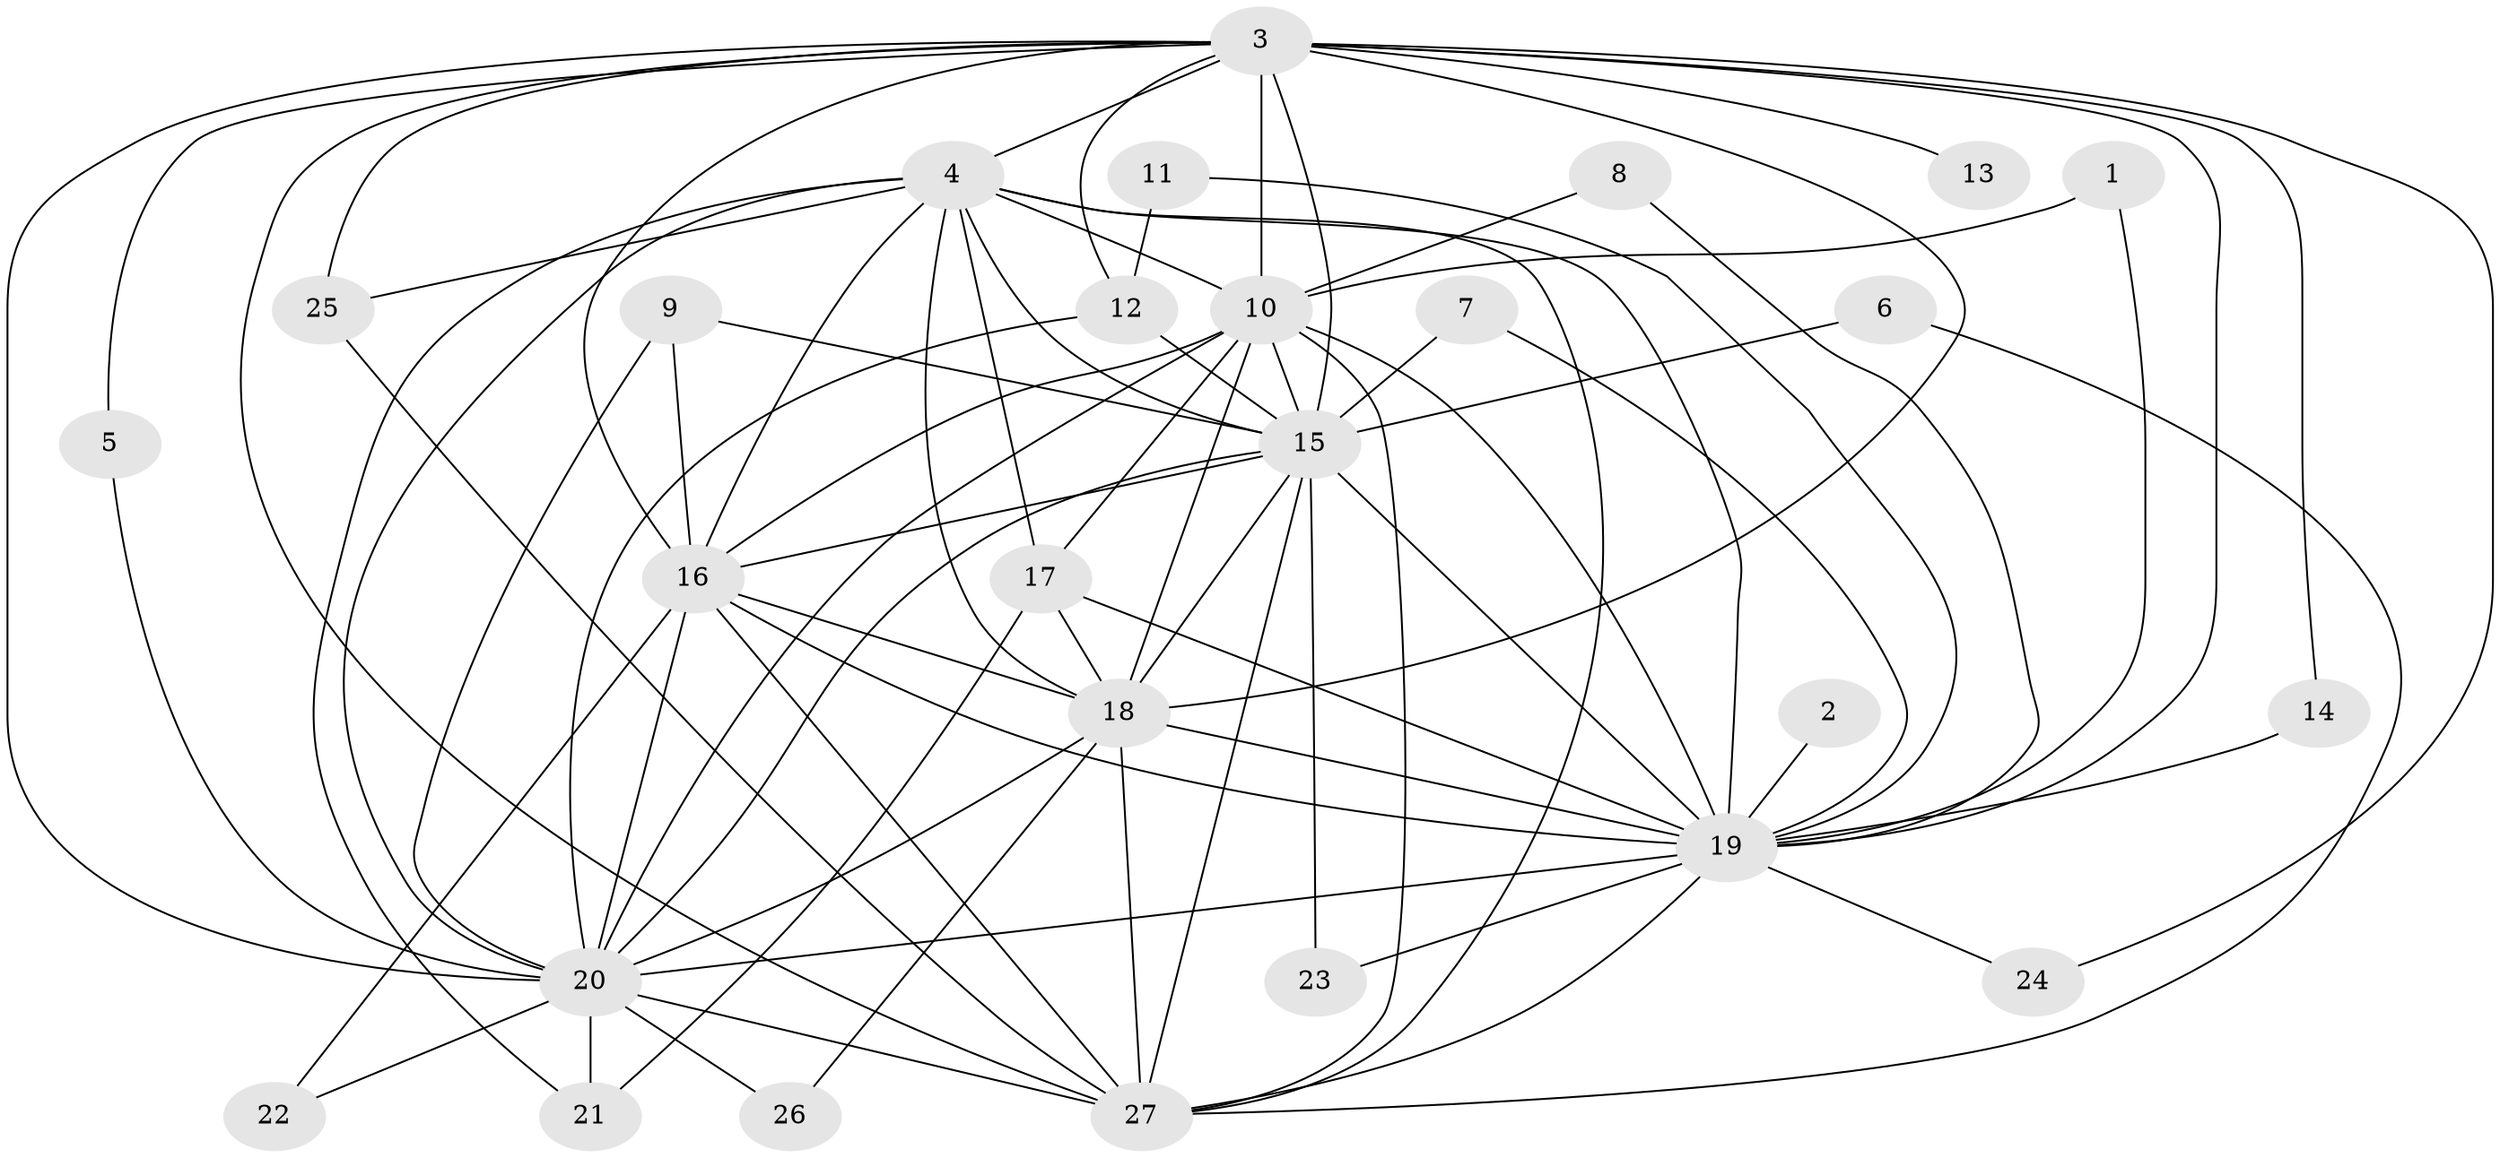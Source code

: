 // original degree distribution, {14: 0.03773584905660377, 15: 0.05660377358490566, 24: 0.018867924528301886, 13: 0.03773584905660377, 18: 0.018867924528301886, 16: 0.018867924528301886, 2: 0.5283018867924528, 3: 0.20754716981132076, 4: 0.07547169811320754}
// Generated by graph-tools (version 1.1) at 2025/25/03/09/25 03:25:45]
// undirected, 27 vertices, 76 edges
graph export_dot {
graph [start="1"]
  node [color=gray90,style=filled];
  1;
  2;
  3;
  4;
  5;
  6;
  7;
  8;
  9;
  10;
  11;
  12;
  13;
  14;
  15;
  16;
  17;
  18;
  19;
  20;
  21;
  22;
  23;
  24;
  25;
  26;
  27;
  1 -- 10 [weight=1.0];
  1 -- 19 [weight=1.0];
  2 -- 19 [weight=2.0];
  3 -- 4 [weight=3.0];
  3 -- 5 [weight=1.0];
  3 -- 10 [weight=4.0];
  3 -- 12 [weight=1.0];
  3 -- 13 [weight=2.0];
  3 -- 14 [weight=1.0];
  3 -- 15 [weight=2.0];
  3 -- 16 [weight=3.0];
  3 -- 18 [weight=2.0];
  3 -- 19 [weight=2.0];
  3 -- 20 [weight=2.0];
  3 -- 24 [weight=1.0];
  3 -- 25 [weight=1.0];
  3 -- 27 [weight=2.0];
  4 -- 10 [weight=1.0];
  4 -- 15 [weight=1.0];
  4 -- 16 [weight=1.0];
  4 -- 17 [weight=1.0];
  4 -- 18 [weight=1.0];
  4 -- 19 [weight=2.0];
  4 -- 20 [weight=1.0];
  4 -- 21 [weight=1.0];
  4 -- 25 [weight=1.0];
  4 -- 27 [weight=1.0];
  5 -- 20 [weight=1.0];
  6 -- 15 [weight=1.0];
  6 -- 27 [weight=1.0];
  7 -- 15 [weight=1.0];
  7 -- 19 [weight=1.0];
  8 -- 10 [weight=1.0];
  8 -- 19 [weight=1.0];
  9 -- 15 [weight=1.0];
  9 -- 16 [weight=1.0];
  9 -- 20 [weight=1.0];
  10 -- 15 [weight=1.0];
  10 -- 16 [weight=1.0];
  10 -- 17 [weight=1.0];
  10 -- 18 [weight=2.0];
  10 -- 19 [weight=1.0];
  10 -- 20 [weight=1.0];
  10 -- 27 [weight=1.0];
  11 -- 12 [weight=1.0];
  11 -- 19 [weight=1.0];
  12 -- 15 [weight=1.0];
  12 -- 20 [weight=1.0];
  14 -- 19 [weight=2.0];
  15 -- 16 [weight=1.0];
  15 -- 18 [weight=1.0];
  15 -- 19 [weight=3.0];
  15 -- 20 [weight=1.0];
  15 -- 23 [weight=1.0];
  15 -- 27 [weight=2.0];
  16 -- 18 [weight=2.0];
  16 -- 19 [weight=1.0];
  16 -- 20 [weight=2.0];
  16 -- 22 [weight=1.0];
  16 -- 27 [weight=2.0];
  17 -- 18 [weight=1.0];
  17 -- 19 [weight=2.0];
  17 -- 21 [weight=1.0];
  18 -- 19 [weight=1.0];
  18 -- 20 [weight=4.0];
  18 -- 26 [weight=1.0];
  18 -- 27 [weight=1.0];
  19 -- 20 [weight=1.0];
  19 -- 23 [weight=1.0];
  19 -- 24 [weight=1.0];
  19 -- 27 [weight=1.0];
  20 -- 21 [weight=1.0];
  20 -- 22 [weight=1.0];
  20 -- 26 [weight=1.0];
  20 -- 27 [weight=1.0];
  25 -- 27 [weight=1.0];
}
